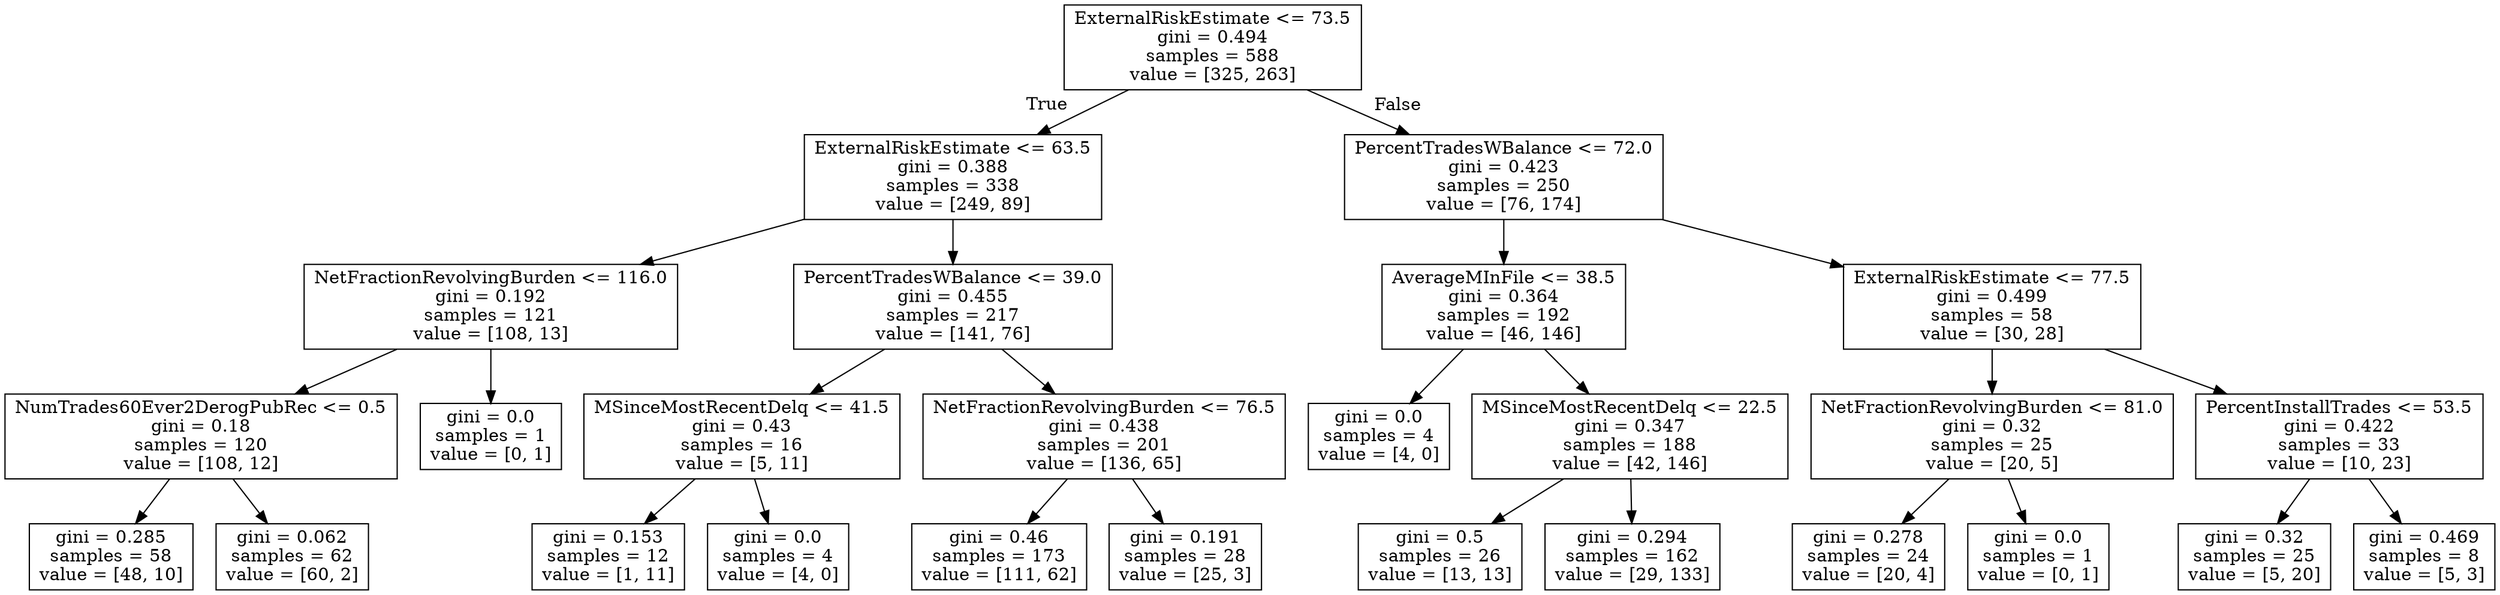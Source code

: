 digraph Tree {
node [shape=box] ;
0 [label="ExternalRiskEstimate <= 73.5\ngini = 0.494\nsamples = 588\nvalue = [325, 263]"] ;
1 [label="ExternalRiskEstimate <= 63.5\ngini = 0.388\nsamples = 338\nvalue = [249, 89]"] ;
0 -> 1 [labeldistance=2.5, labelangle=45, headlabel="True"] ;
2 [label="NetFractionRevolvingBurden <= 116.0\ngini = 0.192\nsamples = 121\nvalue = [108, 13]"] ;
1 -> 2 ;
3 [label="NumTrades60Ever2DerogPubRec <= 0.5\ngini = 0.18\nsamples = 120\nvalue = [108, 12]"] ;
2 -> 3 ;
4 [label="gini = 0.285\nsamples = 58\nvalue = [48, 10]"] ;
3 -> 4 ;
5 [label="gini = 0.062\nsamples = 62\nvalue = [60, 2]"] ;
3 -> 5 ;
6 [label="gini = 0.0\nsamples = 1\nvalue = [0, 1]"] ;
2 -> 6 ;
7 [label="PercentTradesWBalance <= 39.0\ngini = 0.455\nsamples = 217\nvalue = [141, 76]"] ;
1 -> 7 ;
8 [label="MSinceMostRecentDelq <= 41.5\ngini = 0.43\nsamples = 16\nvalue = [5, 11]"] ;
7 -> 8 ;
9 [label="gini = 0.153\nsamples = 12\nvalue = [1, 11]"] ;
8 -> 9 ;
10 [label="gini = 0.0\nsamples = 4\nvalue = [4, 0]"] ;
8 -> 10 ;
11 [label="NetFractionRevolvingBurden <= 76.5\ngini = 0.438\nsamples = 201\nvalue = [136, 65]"] ;
7 -> 11 ;
12 [label="gini = 0.46\nsamples = 173\nvalue = [111, 62]"] ;
11 -> 12 ;
13 [label="gini = 0.191\nsamples = 28\nvalue = [25, 3]"] ;
11 -> 13 ;
14 [label="PercentTradesWBalance <= 72.0\ngini = 0.423\nsamples = 250\nvalue = [76, 174]"] ;
0 -> 14 [labeldistance=2.5, labelangle=-45, headlabel="False"] ;
15 [label="AverageMInFile <= 38.5\ngini = 0.364\nsamples = 192\nvalue = [46, 146]"] ;
14 -> 15 ;
16 [label="gini = 0.0\nsamples = 4\nvalue = [4, 0]"] ;
15 -> 16 ;
17 [label="MSinceMostRecentDelq <= 22.5\ngini = 0.347\nsamples = 188\nvalue = [42, 146]"] ;
15 -> 17 ;
18 [label="gini = 0.5\nsamples = 26\nvalue = [13, 13]"] ;
17 -> 18 ;
19 [label="gini = 0.294\nsamples = 162\nvalue = [29, 133]"] ;
17 -> 19 ;
20 [label="ExternalRiskEstimate <= 77.5\ngini = 0.499\nsamples = 58\nvalue = [30, 28]"] ;
14 -> 20 ;
21 [label="NetFractionRevolvingBurden <= 81.0\ngini = 0.32\nsamples = 25\nvalue = [20, 5]"] ;
20 -> 21 ;
22 [label="gini = 0.278\nsamples = 24\nvalue = [20, 4]"] ;
21 -> 22 ;
23 [label="gini = 0.0\nsamples = 1\nvalue = [0, 1]"] ;
21 -> 23 ;
24 [label="PercentInstallTrades <= 53.5\ngini = 0.422\nsamples = 33\nvalue = [10, 23]"] ;
20 -> 24 ;
25 [label="gini = 0.32\nsamples = 25\nvalue = [5, 20]"] ;
24 -> 25 ;
26 [label="gini = 0.469\nsamples = 8\nvalue = [5, 3]"] ;
24 -> 26 ;
}